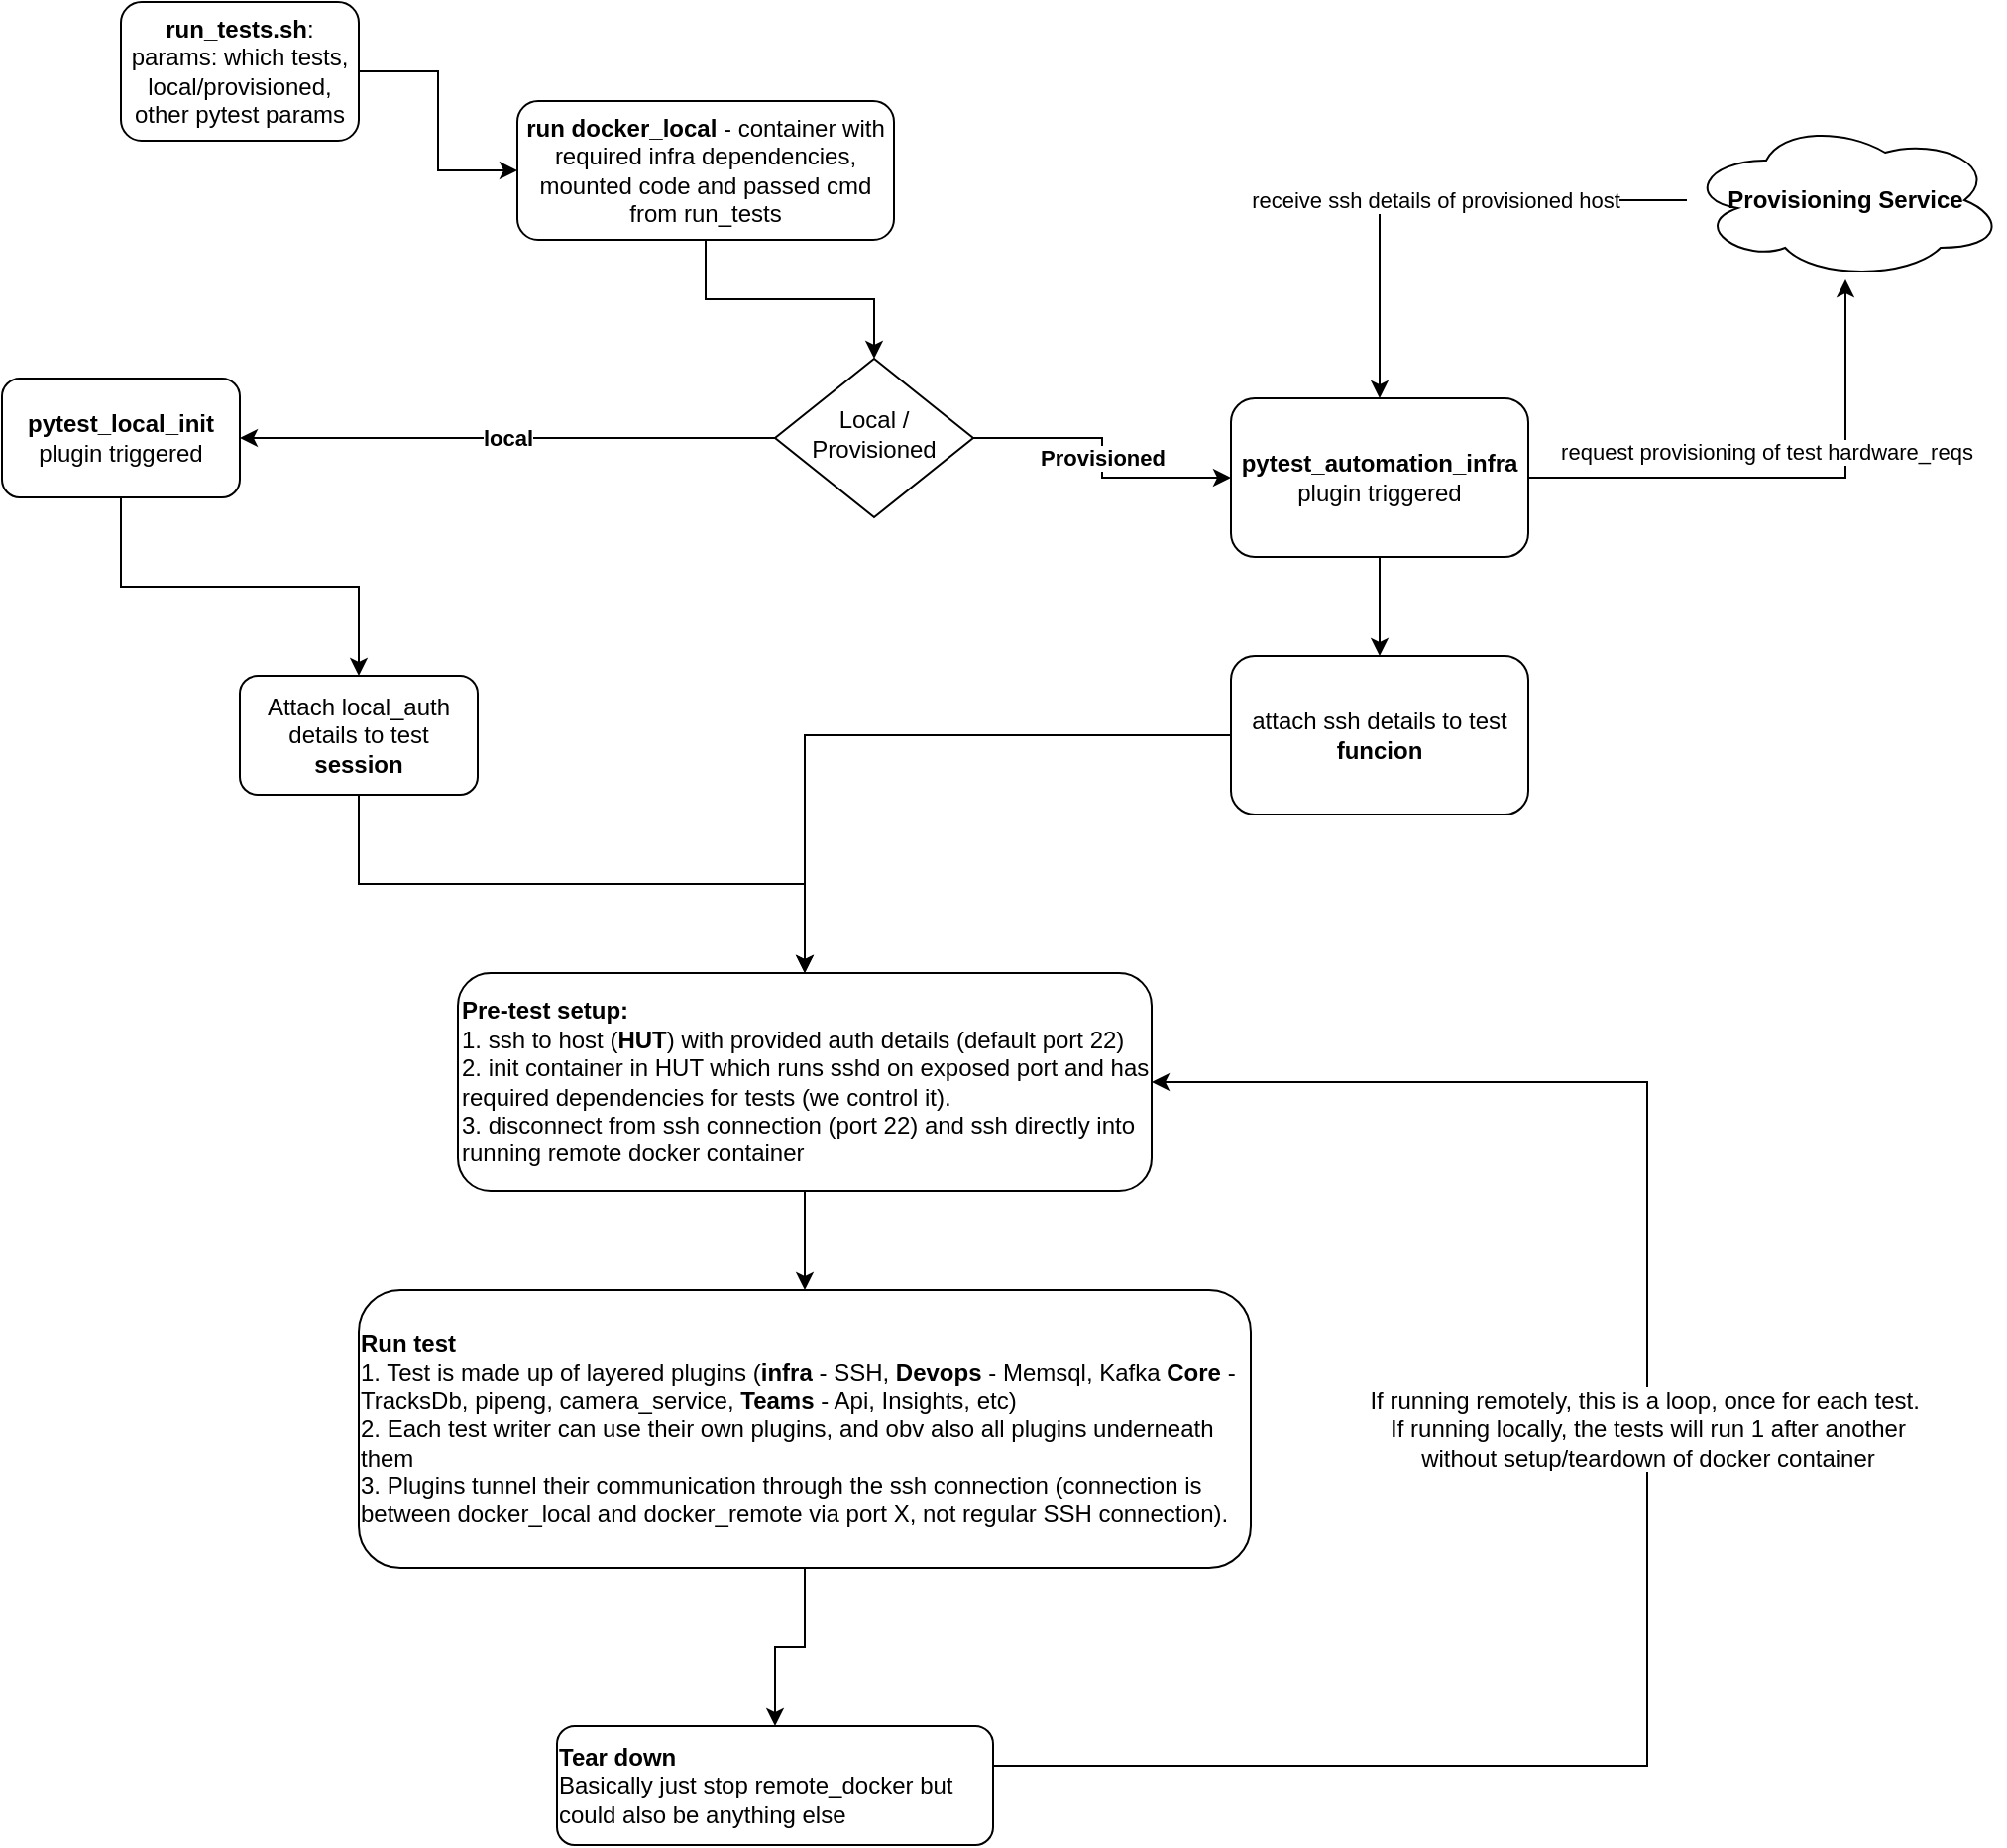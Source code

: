 <mxfile version="12.4.8" type="google"><diagram id="C5RBs43oDa-KdzZeNtuy" name="Page-1"><mxGraphModel dx="1422" dy="725" grid="1" gridSize="10" guides="1" tooltips="1" connect="1" arrows="1" fold="1" page="1" pageScale="1" pageWidth="1169" pageHeight="1654" math="0" shadow="0"><root><mxCell id="WIyWlLk6GJQsqaUBKTNV-0"/><mxCell id="WIyWlLk6GJQsqaUBKTNV-1" parent="WIyWlLk6GJQsqaUBKTNV-0"/><mxCell id="vOfYy8hCywn8_x1ObTof-30" style="edgeStyle=orthogonalEdgeStyle;rounded=0;orthogonalLoop=1;jettySize=auto;html=1;" parent="WIyWlLk6GJQsqaUBKTNV-1" source="WIyWlLk6GJQsqaUBKTNV-3" target="vOfYy8hCywn8_x1ObTof-1" edge="1"><mxGeometry relative="1" as="geometry"/></mxCell><mxCell id="WIyWlLk6GJQsqaUBKTNV-3" value="&lt;b&gt;run_tests.sh&lt;/b&gt;:&lt;br&gt;params: which tests, local/provisioned, other pytest params" style="rounded=1;whiteSpace=wrap;html=1;fontSize=12;glass=0;strokeWidth=1;shadow=0;" parent="WIyWlLk6GJQsqaUBKTNV-1" vertex="1"><mxGeometry x="180" y="20" width="120" height="70" as="geometry"/></mxCell><mxCell id="vOfYy8hCywn8_x1ObTof-5" value="&lt;b&gt;Provisioned&lt;/b&gt;" style="edgeStyle=orthogonalEdgeStyle;rounded=0;orthogonalLoop=1;jettySize=auto;html=1;" parent="WIyWlLk6GJQsqaUBKTNV-1" source="WIyWlLk6GJQsqaUBKTNV-6" target="vOfYy8hCywn8_x1ObTof-4" edge="1"><mxGeometry relative="1" as="geometry"/></mxCell><mxCell id="vOfYy8hCywn8_x1ObTof-25" value="&lt;b&gt;local&lt;br&gt;&lt;/b&gt;" style="edgeStyle=orthogonalEdgeStyle;rounded=0;orthogonalLoop=1;jettySize=auto;html=1;" parent="WIyWlLk6GJQsqaUBKTNV-1" source="WIyWlLk6GJQsqaUBKTNV-6" target="vOfYy8hCywn8_x1ObTof-6" edge="1"><mxGeometry relative="1" as="geometry"/></mxCell><mxCell id="WIyWlLk6GJQsqaUBKTNV-6" value="Local / Provisioned" style="rhombus;whiteSpace=wrap;html=1;shadow=0;fontFamily=Helvetica;fontSize=12;align=center;strokeWidth=1;spacing=6;spacingTop=-4;" parent="WIyWlLk6GJQsqaUBKTNV-1" vertex="1"><mxGeometry x="510" y="200" width="100" height="80" as="geometry"/></mxCell><mxCell id="vOfYy8hCywn8_x1ObTof-14" value="&lt;div style=&quot;text-align: left&quot;&gt;request provisioning of test hardware_reqs&lt;br&gt;&lt;/div&gt;" style="edgeStyle=orthogonalEdgeStyle;rounded=0;orthogonalLoop=1;jettySize=auto;html=1;" parent="WIyWlLk6GJQsqaUBKTNV-1" source="vOfYy8hCywn8_x1ObTof-4" target="vOfYy8hCywn8_x1ObTof-13" edge="1"><mxGeometry x="0.333" y="40" relative="1" as="geometry"><mxPoint as="offset"/></mxGeometry></mxCell><mxCell id="vOfYy8hCywn8_x1ObTof-19" value="" style="edgeStyle=orthogonalEdgeStyle;rounded=0;orthogonalLoop=1;jettySize=auto;html=1;" parent="WIyWlLk6GJQsqaUBKTNV-1" source="vOfYy8hCywn8_x1ObTof-4" target="vOfYy8hCywn8_x1ObTof-18" edge="1"><mxGeometry relative="1" as="geometry"/></mxCell><mxCell id="vOfYy8hCywn8_x1ObTof-4" value="&lt;b&gt;pytest_automation_infra&lt;/b&gt; plugin triggered" style="rounded=1;whiteSpace=wrap;html=1;" parent="WIyWlLk6GJQsqaUBKTNV-1" vertex="1"><mxGeometry x="740" y="220" width="150" height="80" as="geometry"/></mxCell><mxCell id="vOfYy8hCywn8_x1ObTof-20" style="edgeStyle=orthogonalEdgeStyle;rounded=0;orthogonalLoop=1;jettySize=auto;html=1;" parent="WIyWlLk6GJQsqaUBKTNV-1" source="vOfYy8hCywn8_x1ObTof-18" target="vOfYy8hCywn8_x1ObTof-11" edge="1"><mxGeometry relative="1" as="geometry"/></mxCell><mxCell id="vOfYy8hCywn8_x1ObTof-18" value="attach ssh details to test &lt;b&gt;funcion&lt;/b&gt;" style="rounded=1;whiteSpace=wrap;html=1;" parent="WIyWlLk6GJQsqaUBKTNV-1" vertex="1"><mxGeometry x="740" y="350" width="150" height="80" as="geometry"/></mxCell><mxCell id="vOfYy8hCywn8_x1ObTof-15" value="receive ssh details of provisioned host" style="edgeStyle=orthogonalEdgeStyle;rounded=0;orthogonalLoop=1;jettySize=auto;html=1;" parent="WIyWlLk6GJQsqaUBKTNV-1" source="vOfYy8hCywn8_x1ObTof-13" target="vOfYy8hCywn8_x1ObTof-4" edge="1"><mxGeometry relative="1" as="geometry"/></mxCell><mxCell id="vOfYy8hCywn8_x1ObTof-13" value="&lt;b&gt;Provisioning Service&lt;/b&gt;" style="ellipse;shape=cloud;whiteSpace=wrap;html=1;" parent="WIyWlLk6GJQsqaUBKTNV-1" vertex="1"><mxGeometry x="970" y="80" width="160" height="80" as="geometry"/></mxCell><mxCell id="vOfYy8hCywn8_x1ObTof-28" value="" style="edgeStyle=orthogonalEdgeStyle;rounded=0;orthogonalLoop=1;jettySize=auto;html=1;" parent="WIyWlLk6GJQsqaUBKTNV-1" source="vOfYy8hCywn8_x1ObTof-11" target="vOfYy8hCywn8_x1ObTof-27" edge="1"><mxGeometry relative="1" as="geometry"/></mxCell><mxCell id="vOfYy8hCywn8_x1ObTof-11" value="&lt;b&gt;Pre-test setup:&lt;br&gt;&lt;/b&gt;1. ssh to host (&lt;b&gt;HUT&lt;/b&gt;) with provided auth details (default port 22)&lt;br&gt;2. init container in HUT which runs sshd on exposed port and has required dependencies for tests (we control it).&lt;br&gt;3. disconnect from ssh connection (port 22) and ssh directly into running remote docker container" style="rounded=1;whiteSpace=wrap;html=1;align=left;" parent="WIyWlLk6GJQsqaUBKTNV-1" vertex="1"><mxGeometry x="350" y="510" width="350" height="110" as="geometry"/></mxCell><mxCell id="vOfYy8hCywn8_x1ObTof-32" value="" style="edgeStyle=orthogonalEdgeStyle;rounded=0;orthogonalLoop=1;jettySize=auto;html=1;" parent="WIyWlLk6GJQsqaUBKTNV-1" source="vOfYy8hCywn8_x1ObTof-27" target="vOfYy8hCywn8_x1ObTof-31" edge="1"><mxGeometry relative="1" as="geometry"/></mxCell><mxCell id="vOfYy8hCywn8_x1ObTof-27" value="&lt;div style=&quot;text-align: left&quot;&gt;&lt;b&gt;Run test&lt;/b&gt;&lt;/div&gt;&lt;div style=&quot;text-align: left&quot;&gt;1. Test is made up of layered plugins (&lt;b&gt;infra&lt;/b&gt; - SSH, &lt;b&gt;Devops&lt;/b&gt; - Memsql, Kafka &lt;b&gt;Core&lt;/b&gt; - TracksDb, pipeng, camera_service, &lt;b&gt;Teams&lt;/b&gt; - Api, Insights, etc)&lt;/div&gt;&lt;div style=&quot;text-align: left&quot;&gt;2. Each test writer can use their own plugins, and obv also all plugins underneath them&lt;/div&gt;&lt;div style=&quot;text-align: left&quot;&gt;&lt;span&gt;3. Plugins tunnel their communication through the ssh connection (connection is between docker_local and docker_remote via port X, not regular SSH connection).&amp;nbsp;&lt;/span&gt;&lt;/div&gt;" style="rounded=1;whiteSpace=wrap;html=1;" parent="WIyWlLk6GJQsqaUBKTNV-1" vertex="1"><mxGeometry x="300" y="670" width="450" height="140" as="geometry"/></mxCell><mxCell id="vOfYy8hCywn8_x1ObTof-33" value="If running remotely, this is a loop, once for each test.&amp;nbsp;&lt;br style=&quot;font-size: 12px;&quot;&gt;If running locally, the tests will run 1 after another&lt;br style=&quot;font-size: 12px;&quot;&gt;without setup/teardown of docker container" style="edgeStyle=orthogonalEdgeStyle;rounded=0;orthogonalLoop=1;jettySize=auto;html=1;align=center;fontSize=12;" parent="WIyWlLk6GJQsqaUBKTNV-1" source="vOfYy8hCywn8_x1ObTof-31" target="vOfYy8hCywn8_x1ObTof-11" edge="1"><mxGeometry x="0.081" relative="1" as="geometry"><Array as="points"><mxPoint x="950" y="910"/><mxPoint x="950" y="565"/></Array><mxPoint as="offset"/></mxGeometry></mxCell><mxCell id="vOfYy8hCywn8_x1ObTof-31" value="&lt;div style=&quot;text-align: left&quot;&gt;&lt;b&gt;Tear down&lt;/b&gt;&lt;/div&gt;&lt;div style=&quot;text-align: left&quot;&gt;Basically just stop remote_docker but could also be anything else&lt;/div&gt;" style="rounded=1;whiteSpace=wrap;html=1;" parent="WIyWlLk6GJQsqaUBKTNV-1" vertex="1"><mxGeometry x="400" y="890" width="220" height="60" as="geometry"/></mxCell><mxCell id="vOfYy8hCywn8_x1ObTof-22" style="edgeStyle=orthogonalEdgeStyle;rounded=0;orthogonalLoop=1;jettySize=auto;html=1;" parent="WIyWlLk6GJQsqaUBKTNV-1" source="vOfYy8hCywn8_x1ObTof-1" target="WIyWlLk6GJQsqaUBKTNV-6" edge="1"><mxGeometry relative="1" as="geometry"/></mxCell><mxCell id="vOfYy8hCywn8_x1ObTof-1" value="&lt;b&gt;run docker_local&lt;/b&gt;&amp;nbsp;- container with required infra dependencies, mounted code and passed cmd from run_tests" style="rounded=1;whiteSpace=wrap;html=1;" parent="WIyWlLk6GJQsqaUBKTNV-1" vertex="1"><mxGeometry x="380" y="70" width="190" height="70" as="geometry"/></mxCell><mxCell id="vOfYy8hCywn8_x1ObTof-26" style="edgeStyle=orthogonalEdgeStyle;rounded=0;orthogonalLoop=1;jettySize=auto;html=1;" parent="WIyWlLk6GJQsqaUBKTNV-1" source="vOfYy8hCywn8_x1ObTof-6" target="vOfYy8hCywn8_x1ObTof-7" edge="1"><mxGeometry relative="1" as="geometry"/></mxCell><mxCell id="vOfYy8hCywn8_x1ObTof-6" value="&lt;b&gt;pytest_local_init&lt;/b&gt; plugin triggered" style="rounded=1;whiteSpace=wrap;html=1;" parent="WIyWlLk6GJQsqaUBKTNV-1" vertex="1"><mxGeometry x="120" y="210" width="120" height="60" as="geometry"/></mxCell><mxCell id="vOfYy8hCywn8_x1ObTof-17" style="edgeStyle=orthogonalEdgeStyle;rounded=0;orthogonalLoop=1;jettySize=auto;html=1;" parent="WIyWlLk6GJQsqaUBKTNV-1" source="vOfYy8hCywn8_x1ObTof-7" target="vOfYy8hCywn8_x1ObTof-11" edge="1"><mxGeometry relative="1" as="geometry"/></mxCell><mxCell id="vOfYy8hCywn8_x1ObTof-7" value="Attach local_auth details to test &lt;b&gt;session&lt;/b&gt;" style="rounded=1;whiteSpace=wrap;html=1;" parent="WIyWlLk6GJQsqaUBKTNV-1" vertex="1"><mxGeometry x="240" y="360" width="120" height="60" as="geometry"/></mxCell></root></mxGraphModel></diagram></mxfile>
